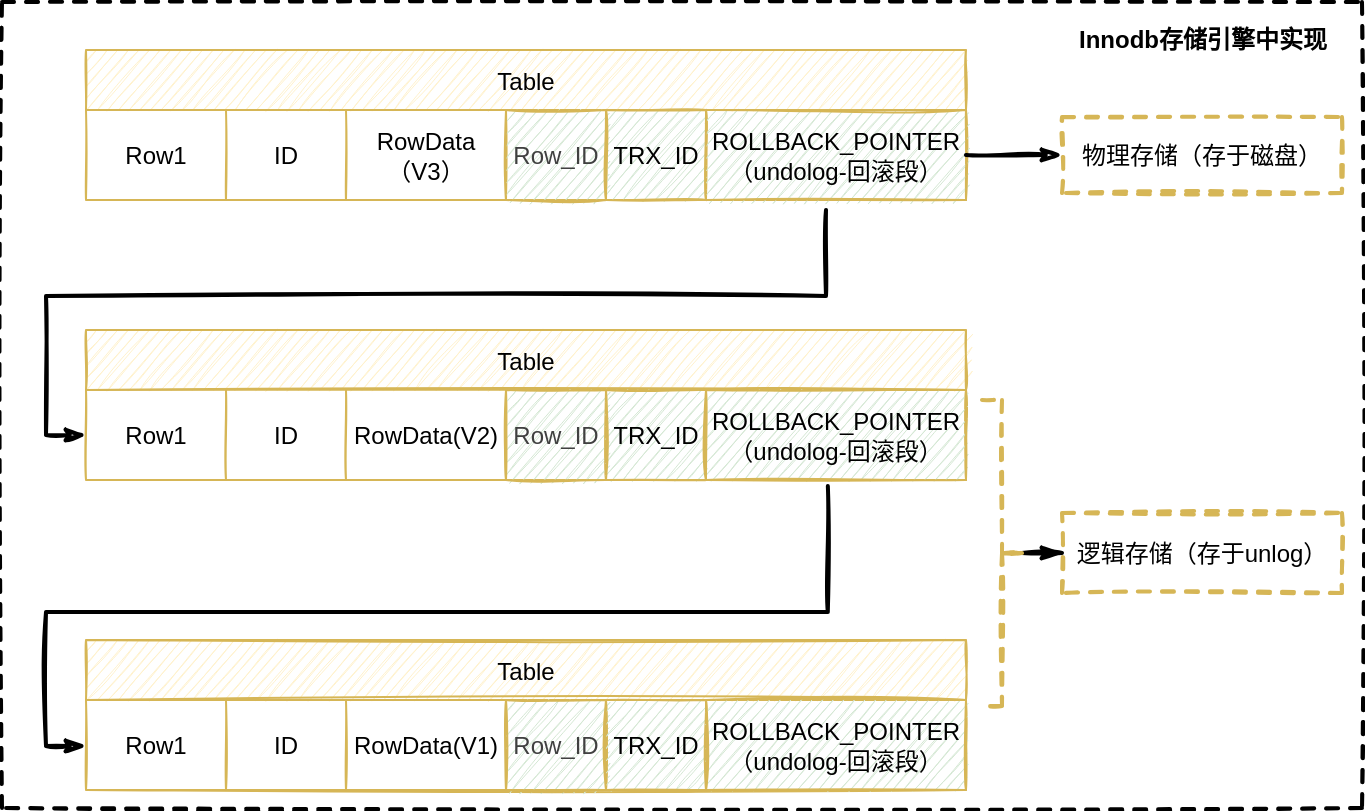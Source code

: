 <mxfile version="15.8.4" type="device"><diagram id="Q7a6KvvhWE9sofUBZ9QU" name="MVVC"><mxGraphModel dx="1359" dy="1166" grid="1" gridSize="10" guides="1" tooltips="1" connect="1" arrows="1" fold="1" page="1" pageScale="1" pageWidth="413" pageHeight="583" background="none" math="0" shadow="0"><root><mxCell id="0"/><mxCell id="1" parent="0"/><mxCell id="19J5mabyZ0hVSkr2l1Fq-55" value="Table" style="shape=table;startSize=30;container=1;collapsible=0;childLayout=tableLayout;fillColor=#fff2cc;strokeColor=#d6b656;shadow=0;rounded=0;sketch=1;" vertex="1" parent="1"><mxGeometry x="-358" y="-546" width="440" height="75" as="geometry"/></mxCell><mxCell id="19J5mabyZ0hVSkr2l1Fq-56" value="" style="shape=partialRectangle;collapsible=0;dropTarget=0;pointerEvents=0;fillColor=none;top=0;left=0;bottom=0;right=0;points=[[0,0.5],[1,0.5]];portConstraint=eastwest;strokeColor=#CCFFFF;rounded=0;sketch=1;" vertex="1" parent="19J5mabyZ0hVSkr2l1Fq-55"><mxGeometry y="30" width="440" height="45" as="geometry"/></mxCell><mxCell id="19J5mabyZ0hVSkr2l1Fq-57" value="&lt;font style=&quot;font-size: 12px&quot;&gt;Row1&lt;/font&gt;" style="shape=partialRectangle;html=1;whiteSpace=wrap;connectable=0;overflow=hidden;fillColor=none;top=0;left=0;bottom=0;right=0;pointerEvents=1;rounded=0;sketch=1;" vertex="1" parent="19J5mabyZ0hVSkr2l1Fq-56"><mxGeometry width="70" height="45" as="geometry"><mxRectangle width="70" height="45" as="alternateBounds"/></mxGeometry></mxCell><mxCell id="19J5mabyZ0hVSkr2l1Fq-58" value="ID" style="shape=partialRectangle;html=1;whiteSpace=wrap;connectable=0;overflow=hidden;fillColor=none;top=0;left=0;bottom=0;right=0;pointerEvents=1;rounded=0;sketch=1;" vertex="1" parent="19J5mabyZ0hVSkr2l1Fq-56"><mxGeometry x="70" width="60" height="45" as="geometry"><mxRectangle width="60" height="45" as="alternateBounds"/></mxGeometry></mxCell><mxCell id="19J5mabyZ0hVSkr2l1Fq-59" value="RowData（V3）" style="shape=partialRectangle;html=1;whiteSpace=wrap;connectable=0;overflow=hidden;fillColor=none;top=0;left=0;bottom=0;right=0;pointerEvents=1;rounded=0;sketch=1;" vertex="1" parent="19J5mabyZ0hVSkr2l1Fq-56"><mxGeometry x="130" width="80" height="45" as="geometry"><mxRectangle width="80" height="45" as="alternateBounds"/></mxGeometry></mxCell><mxCell id="19J5mabyZ0hVSkr2l1Fq-84" value="&lt;span style=&quot;color: rgb(64 , 64 , 64) ; text-align: left&quot;&gt;&lt;font style=&quot;font-size: 12px&quot;&gt;Row_ID&lt;/font&gt;&lt;/span&gt;" style="shape=partialRectangle;html=1;whiteSpace=wrap;connectable=0;overflow=hidden;top=1;left=1;bottom=1;right=1;pointerEvents=1;fillColor=#d5e8d4;strokeColor=#D6B656;rounded=0;sketch=1;" vertex="1" parent="19J5mabyZ0hVSkr2l1Fq-56"><mxGeometry x="210" width="50" height="45" as="geometry"><mxRectangle width="50" height="45" as="alternateBounds"/></mxGeometry></mxCell><mxCell id="19J5mabyZ0hVSkr2l1Fq-81" value="TRX_ID" style="shape=partialRectangle;html=1;whiteSpace=wrap;connectable=0;overflow=hidden;fillColor=#d5e8d4;top=1;left=1;bottom=1;right=1;pointerEvents=1;strokeColor=#D6B656;strokeWidth=1;perimeterSpacing=0;rounded=0;sketch=1;" vertex="1" parent="19J5mabyZ0hVSkr2l1Fq-56"><mxGeometry x="260" width="50" height="45" as="geometry"><mxRectangle width="50" height="45" as="alternateBounds"/></mxGeometry></mxCell><mxCell id="19J5mabyZ0hVSkr2l1Fq-87" value="ROLLBACK_POINTER（undolog-回滚段）" style="shape=partialRectangle;html=1;whiteSpace=wrap;connectable=0;overflow=hidden;fillColor=#d5e8d4;top=1;left=1;bottom=1;right=1;pointerEvents=1;strokeColor=#D6B656;labelBackgroundColor=none;labelBorderColor=none;shadow=0;backgroundOutline=0;rounded=0;sketch=1;" vertex="1" parent="19J5mabyZ0hVSkr2l1Fq-56"><mxGeometry x="310" width="130" height="45" as="geometry"><mxRectangle width="130" height="45" as="alternateBounds"/></mxGeometry></mxCell><mxCell id="19J5mabyZ0hVSkr2l1Fq-97" value="Table" style="shape=table;startSize=30;container=1;collapsible=0;childLayout=tableLayout;fillColor=#fff2cc;strokeColor=#d6b656;shadow=0;rounded=0;sketch=1;" vertex="1" parent="1"><mxGeometry x="-358" y="-406" width="440" height="75" as="geometry"/></mxCell><mxCell id="19J5mabyZ0hVSkr2l1Fq-98" value="" style="shape=partialRectangle;collapsible=0;dropTarget=0;pointerEvents=0;fillColor=none;top=0;left=0;bottom=0;right=0;points=[[0,0.5],[1,0.5]];portConstraint=eastwest;strokeColor=#CCFFFF;rounded=0;sketch=1;" vertex="1" parent="19J5mabyZ0hVSkr2l1Fq-97"><mxGeometry y="30" width="440" height="45" as="geometry"/></mxCell><mxCell id="19J5mabyZ0hVSkr2l1Fq-99" value="&lt;font style=&quot;font-size: 12px&quot;&gt;Row1&lt;/font&gt;" style="shape=partialRectangle;html=1;whiteSpace=wrap;connectable=0;overflow=hidden;fillColor=none;top=0;left=0;bottom=0;right=0;pointerEvents=1;rounded=0;sketch=1;" vertex="1" parent="19J5mabyZ0hVSkr2l1Fq-98"><mxGeometry width="70" height="45" as="geometry"><mxRectangle width="70" height="45" as="alternateBounds"/></mxGeometry></mxCell><mxCell id="19J5mabyZ0hVSkr2l1Fq-100" value="ID" style="shape=partialRectangle;html=1;whiteSpace=wrap;connectable=0;overflow=hidden;fillColor=none;top=0;left=0;bottom=0;right=0;pointerEvents=1;rounded=0;sketch=1;" vertex="1" parent="19J5mabyZ0hVSkr2l1Fq-98"><mxGeometry x="70" width="60" height="45" as="geometry"><mxRectangle width="60" height="45" as="alternateBounds"/></mxGeometry></mxCell><mxCell id="19J5mabyZ0hVSkr2l1Fq-101" value="RowData(V2)" style="shape=partialRectangle;html=1;whiteSpace=wrap;connectable=0;overflow=hidden;fillColor=none;top=0;left=0;bottom=0;right=0;pointerEvents=1;rounded=0;sketch=1;" vertex="1" parent="19J5mabyZ0hVSkr2l1Fq-98"><mxGeometry x="130" width="80" height="45" as="geometry"><mxRectangle width="80" height="45" as="alternateBounds"/></mxGeometry></mxCell><mxCell id="19J5mabyZ0hVSkr2l1Fq-102" value="&lt;span style=&quot;color: rgb(64 , 64 , 64) ; text-align: left&quot;&gt;&lt;font style=&quot;font-size: 12px&quot;&gt;Row_ID&lt;/font&gt;&lt;/span&gt;" style="shape=partialRectangle;html=1;whiteSpace=wrap;connectable=0;overflow=hidden;top=1;left=1;bottom=1;right=1;pointerEvents=1;fillColor=#d5e8d4;strokeColor=#D6B656;rounded=0;sketch=1;" vertex="1" parent="19J5mabyZ0hVSkr2l1Fq-98"><mxGeometry x="210" width="50" height="45" as="geometry"><mxRectangle width="50" height="45" as="alternateBounds"/></mxGeometry></mxCell><mxCell id="19J5mabyZ0hVSkr2l1Fq-103" value="TRX_ID" style="shape=partialRectangle;html=1;whiteSpace=wrap;connectable=0;overflow=hidden;fillColor=#d5e8d4;top=1;left=1;bottom=1;right=1;pointerEvents=1;strokeColor=#D6B656;strokeWidth=1;perimeterSpacing=0;rounded=0;sketch=1;" vertex="1" parent="19J5mabyZ0hVSkr2l1Fq-98"><mxGeometry x="260" width="50" height="45" as="geometry"><mxRectangle width="50" height="45" as="alternateBounds"/></mxGeometry></mxCell><mxCell id="19J5mabyZ0hVSkr2l1Fq-104" value="ROLLBACK_POINTER（undolog-回滚段）" style="shape=partialRectangle;html=1;whiteSpace=wrap;connectable=0;overflow=hidden;fillColor=#d5e8d4;top=1;left=1;bottom=1;right=1;pointerEvents=1;strokeColor=#D6B656;labelBackgroundColor=none;labelBorderColor=none;shadow=0;backgroundOutline=0;rounded=0;sketch=1;" vertex="1" parent="19J5mabyZ0hVSkr2l1Fq-98"><mxGeometry x="310" width="130" height="45" as="geometry"><mxRectangle width="130" height="45" as="alternateBounds"/></mxGeometry></mxCell><mxCell id="19J5mabyZ0hVSkr2l1Fq-105" value="Table" style="shape=table;startSize=30;container=1;collapsible=0;childLayout=tableLayout;fillColor=#fff2cc;strokeColor=#d6b656;shadow=0;rounded=0;sketch=1;" vertex="1" parent="1"><mxGeometry x="-358" y="-251" width="440" height="75" as="geometry"/></mxCell><mxCell id="19J5mabyZ0hVSkr2l1Fq-106" value="" style="shape=partialRectangle;collapsible=0;dropTarget=0;pointerEvents=0;fillColor=none;top=0;left=0;bottom=0;right=0;points=[[0,0.5],[1,0.5]];portConstraint=eastwest;strokeColor=#CCFFFF;rounded=0;sketch=1;" vertex="1" parent="19J5mabyZ0hVSkr2l1Fq-105"><mxGeometry y="30" width="440" height="45" as="geometry"/></mxCell><mxCell id="19J5mabyZ0hVSkr2l1Fq-107" value="&lt;font style=&quot;font-size: 12px&quot;&gt;Row1&lt;/font&gt;" style="shape=partialRectangle;html=1;whiteSpace=wrap;connectable=0;overflow=hidden;fillColor=none;top=0;left=0;bottom=0;right=0;pointerEvents=1;rounded=0;sketch=1;" vertex="1" parent="19J5mabyZ0hVSkr2l1Fq-106"><mxGeometry width="70" height="45" as="geometry"><mxRectangle width="70" height="45" as="alternateBounds"/></mxGeometry></mxCell><mxCell id="19J5mabyZ0hVSkr2l1Fq-108" value="ID" style="shape=partialRectangle;html=1;whiteSpace=wrap;connectable=0;overflow=hidden;fillColor=none;top=0;left=0;bottom=0;right=0;pointerEvents=1;rounded=0;sketch=1;" vertex="1" parent="19J5mabyZ0hVSkr2l1Fq-106"><mxGeometry x="70" width="60" height="45" as="geometry"><mxRectangle width="60" height="45" as="alternateBounds"/></mxGeometry></mxCell><mxCell id="19J5mabyZ0hVSkr2l1Fq-109" value="RowData(V1)" style="shape=partialRectangle;html=1;whiteSpace=wrap;connectable=0;overflow=hidden;fillColor=none;top=0;left=0;bottom=0;right=0;pointerEvents=1;rounded=0;sketch=1;" vertex="1" parent="19J5mabyZ0hVSkr2l1Fq-106"><mxGeometry x="130" width="80" height="45" as="geometry"><mxRectangle width="80" height="45" as="alternateBounds"/></mxGeometry></mxCell><mxCell id="19J5mabyZ0hVSkr2l1Fq-110" value="&lt;span style=&quot;color: rgb(64 , 64 , 64) ; text-align: left&quot;&gt;&lt;font style=&quot;font-size: 12px&quot;&gt;Row_ID&lt;/font&gt;&lt;/span&gt;" style="shape=partialRectangle;html=1;whiteSpace=wrap;connectable=0;overflow=hidden;top=1;left=1;bottom=1;right=1;pointerEvents=1;fillColor=#d5e8d4;strokeColor=#D6B656;rounded=0;sketch=1;" vertex="1" parent="19J5mabyZ0hVSkr2l1Fq-106"><mxGeometry x="210" width="50" height="45" as="geometry"><mxRectangle width="50" height="45" as="alternateBounds"/></mxGeometry></mxCell><mxCell id="19J5mabyZ0hVSkr2l1Fq-111" value="TRX_ID" style="shape=partialRectangle;html=1;whiteSpace=wrap;connectable=0;overflow=hidden;fillColor=#d5e8d4;top=1;left=1;bottom=1;right=1;pointerEvents=1;strokeColor=#D6B656;strokeWidth=1;perimeterSpacing=0;rounded=0;sketch=1;" vertex="1" parent="19J5mabyZ0hVSkr2l1Fq-106"><mxGeometry x="260" width="50" height="45" as="geometry"><mxRectangle width="50" height="45" as="alternateBounds"/></mxGeometry></mxCell><mxCell id="19J5mabyZ0hVSkr2l1Fq-112" value="ROLLBACK_POINTER（undolog-回滚段）" style="shape=partialRectangle;html=1;whiteSpace=wrap;connectable=0;overflow=hidden;fillColor=#d5e8d4;top=1;left=1;bottom=1;right=1;pointerEvents=1;strokeColor=#D6B656;labelBackgroundColor=none;labelBorderColor=none;shadow=0;backgroundOutline=0;rounded=0;sketch=1;" vertex="1" parent="19J5mabyZ0hVSkr2l1Fq-106"><mxGeometry x="310" width="130" height="45" as="geometry"><mxRectangle width="130" height="45" as="alternateBounds"/></mxGeometry></mxCell><mxCell id="19J5mabyZ0hVSkr2l1Fq-113" style="edgeStyle=orthogonalEdgeStyle;jumpStyle=arc;orthogonalLoop=1;jettySize=auto;html=1;entryX=0;entryY=0.5;entryDx=0;entryDy=0;fontSize=12;endArrow=classicThin;endFill=1;strokeWidth=2;rounded=0;sketch=1;" edge="1" parent="1" target="19J5mabyZ0hVSkr2l1Fq-98"><mxGeometry relative="1" as="geometry"><mxPoint x="12" y="-466" as="sourcePoint"/><Array as="points"><mxPoint x="12" y="-423"/><mxPoint x="-378" y="-423"/><mxPoint x="-378" y="-353"/></Array></mxGeometry></mxCell><mxCell id="19J5mabyZ0hVSkr2l1Fq-122" style="edgeStyle=orthogonalEdgeStyle;jumpStyle=arc;orthogonalLoop=1;jettySize=auto;html=1;entryX=0;entryY=0.5;entryDx=0;entryDy=0;fontSize=12;endArrow=classicThin;endFill=1;strokeWidth=2;exitX=0.843;exitY=1.067;exitDx=0;exitDy=0;exitPerimeter=0;rounded=0;sketch=1;" edge="1" parent="1" source="19J5mabyZ0hVSkr2l1Fq-98" target="19J5mabyZ0hVSkr2l1Fq-106"><mxGeometry relative="1" as="geometry"><mxPoint x="12" y="-308" as="sourcePoint"/><mxPoint x="-358" y="-195.5" as="targetPoint"/><Array as="points"><mxPoint x="13" y="-265"/><mxPoint x="-378" y="-265"/><mxPoint x="-378" y="-198"/><mxPoint x="-358" y="-198"/></Array></mxGeometry></mxCell><mxCell id="19J5mabyZ0hVSkr2l1Fq-130" value="" style="edgeStyle=orthogonalEdgeStyle;jumpStyle=arc;orthogonalLoop=1;jettySize=auto;html=1;fontSize=12;endArrow=classicThin;endFill=1;strokeWidth=2;rounded=0;sketch=1;" edge="1" parent="1" source="19J5mabyZ0hVSkr2l1Fq-124" target="19J5mabyZ0hVSkr2l1Fq-129"><mxGeometry relative="1" as="geometry"/></mxCell><mxCell id="19J5mabyZ0hVSkr2l1Fq-124" value="" style="shape=curlyBracket;whiteSpace=wrap;html=1;flipH=1;shadow=0;glass=0;dashed=1;labelBackgroundColor=none;labelBorderColor=none;fontSize=12;strokeColor=#D6B656;strokeWidth=2;fillColor=none;gradientColor=none;rounded=0;sketch=1;" vertex="1" parent="1"><mxGeometry x="90" y="-371" width="20" height="153" as="geometry"/></mxCell><mxCell id="19J5mabyZ0hVSkr2l1Fq-129" value="逻辑存储（存于unlog）" style="whiteSpace=wrap;html=1;shadow=0;dashed=1;strokeColor=#D6B656;strokeWidth=2;fillColor=none;glass=0;rounded=0;sketch=1;" vertex="1" parent="1"><mxGeometry x="130" y="-314.5" width="140" height="40" as="geometry"/></mxCell><mxCell id="19J5mabyZ0hVSkr2l1Fq-133" value="" style="edgeStyle=orthogonalEdgeStyle;jumpStyle=arc;orthogonalLoop=1;jettySize=auto;html=1;fontSize=12;endArrow=classicThin;endFill=1;strokeWidth=2;exitX=1;exitY=0.5;exitDx=0;exitDy=0;rounded=0;sketch=1;" edge="1" parent="1" source="19J5mabyZ0hVSkr2l1Fq-56" target="19J5mabyZ0hVSkr2l1Fq-132"><mxGeometry relative="1" as="geometry"><mxPoint x="110" y="-486" as="sourcePoint"/></mxGeometry></mxCell><mxCell id="19J5mabyZ0hVSkr2l1Fq-132" value="物理存储（存于磁盘）" style="whiteSpace=wrap;html=1;shadow=0;dashed=1;strokeColor=#D6B656;strokeWidth=2;fillColor=none;glass=0;rounded=0;sketch=1;" vertex="1" parent="1"><mxGeometry x="130" y="-512.5" width="140" height="38" as="geometry"/></mxCell><mxCell id="19J5mabyZ0hVSkr2l1Fq-136" value="" style="whiteSpace=wrap;html=1;glass=0;fillColor=none;dashed=1;strokeWidth=2;shadow=0;rounded=0;sketch=1;" vertex="1" parent="1"><mxGeometry x="-400" y="-570" width="680" height="403" as="geometry"/></mxCell><mxCell id="19J5mabyZ0hVSkr2l1Fq-140" value="&lt;b&gt;Innodb存储引擎中实现&lt;/b&gt;" style="text;html=1;align=center;verticalAlign=middle;resizable=0;points=[];autosize=1;strokeColor=none;fillColor=none;fontSize=12;rounded=0;sketch=1;" vertex="1" parent="1"><mxGeometry x="130" y="-561" width="140" height="20" as="geometry"/></mxCell></root></mxGraphModel></diagram></mxfile>